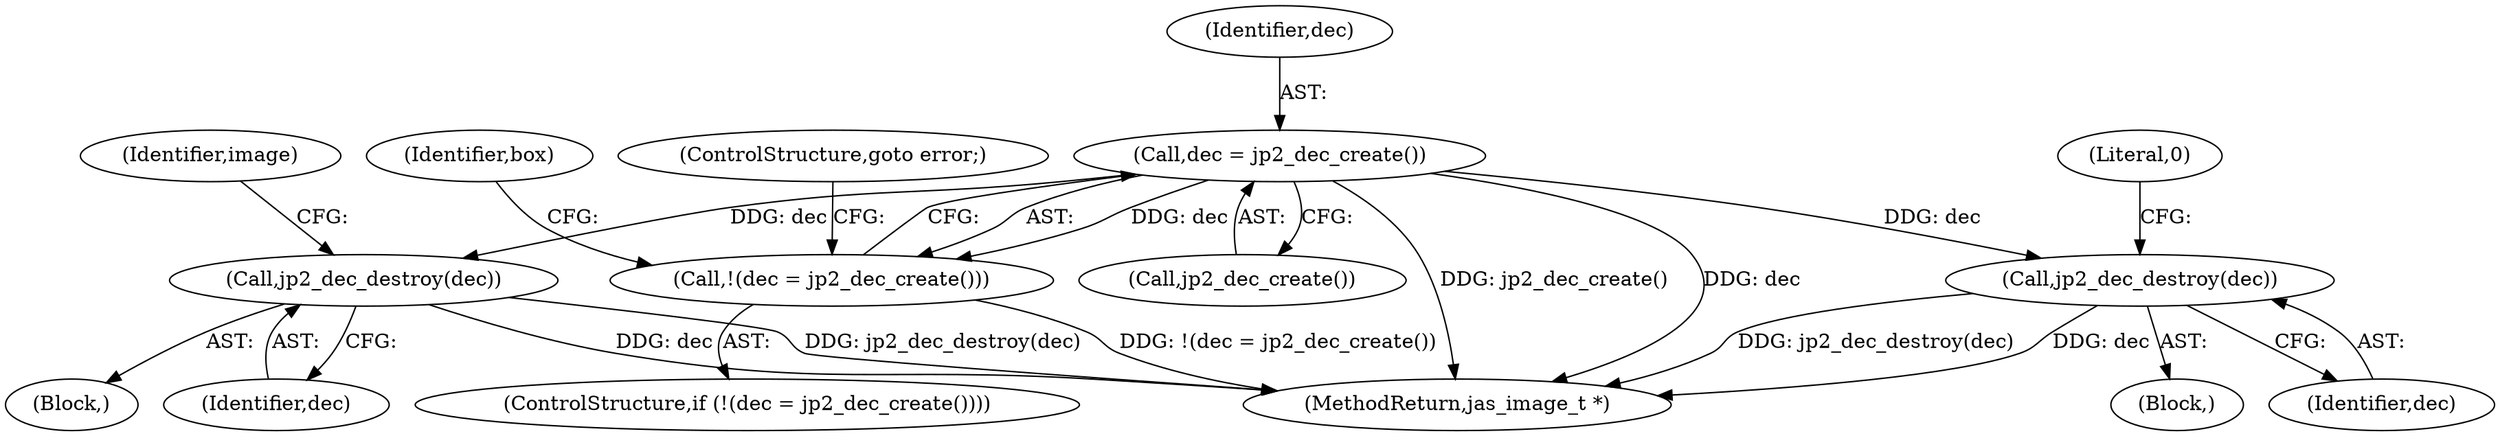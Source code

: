 digraph "0_jasper_e24bdc716c3327b067c551bc6cfb97fd2370358d_0@API" {
"1000158" [label="(Call,dec = jp2_dec_create())"];
"1000157" [label="(Call,!(dec = jp2_dec_create()))"];
"1001248" [label="(Call,jp2_dec_destroy(dec))"];
"1001261" [label="(Call,jp2_dec_destroy(dec))"];
"1001265" [label="(MethodReturn,jas_image_t *)"];
"1001251" [label="(Identifier,image)"];
"1001261" [label="(Call,jp2_dec_destroy(dec))"];
"1000157" [label="(Call,!(dec = jp2_dec_create()))"];
"1001248" [label="(Call,jp2_dec_destroy(dec))"];
"1000156" [label="(ControlStructure,if (!(dec = jp2_dec_create())))"];
"1001260" [label="(Block,)"];
"1000160" [label="(Call,jp2_dec_create())"];
"1000159" [label="(Identifier,dec)"];
"1001249" [label="(Identifier,dec)"];
"1000158" [label="(Call,dec = jp2_dec_create())"];
"1000128" [label="(Block,)"];
"1001264" [label="(Literal,0)"];
"1000162" [label="(ControlStructure,goto error;)"];
"1001262" [label="(Identifier,dec)"];
"1000166" [label="(Identifier,box)"];
"1000158" -> "1000157"  [label="AST: "];
"1000158" -> "1000160"  [label="CFG: "];
"1000159" -> "1000158"  [label="AST: "];
"1000160" -> "1000158"  [label="AST: "];
"1000157" -> "1000158"  [label="CFG: "];
"1000158" -> "1001265"  [label="DDG: dec"];
"1000158" -> "1001265"  [label="DDG: jp2_dec_create()"];
"1000158" -> "1000157"  [label="DDG: dec"];
"1000158" -> "1001248"  [label="DDG: dec"];
"1000158" -> "1001261"  [label="DDG: dec"];
"1000157" -> "1000156"  [label="AST: "];
"1000162" -> "1000157"  [label="CFG: "];
"1000166" -> "1000157"  [label="CFG: "];
"1000157" -> "1001265"  [label="DDG: !(dec = jp2_dec_create())"];
"1001248" -> "1000128"  [label="AST: "];
"1001248" -> "1001249"  [label="CFG: "];
"1001249" -> "1001248"  [label="AST: "];
"1001251" -> "1001248"  [label="CFG: "];
"1001248" -> "1001265"  [label="DDG: dec"];
"1001248" -> "1001265"  [label="DDG: jp2_dec_destroy(dec)"];
"1001261" -> "1001260"  [label="AST: "];
"1001261" -> "1001262"  [label="CFG: "];
"1001262" -> "1001261"  [label="AST: "];
"1001264" -> "1001261"  [label="CFG: "];
"1001261" -> "1001265"  [label="DDG: dec"];
"1001261" -> "1001265"  [label="DDG: jp2_dec_destroy(dec)"];
}
